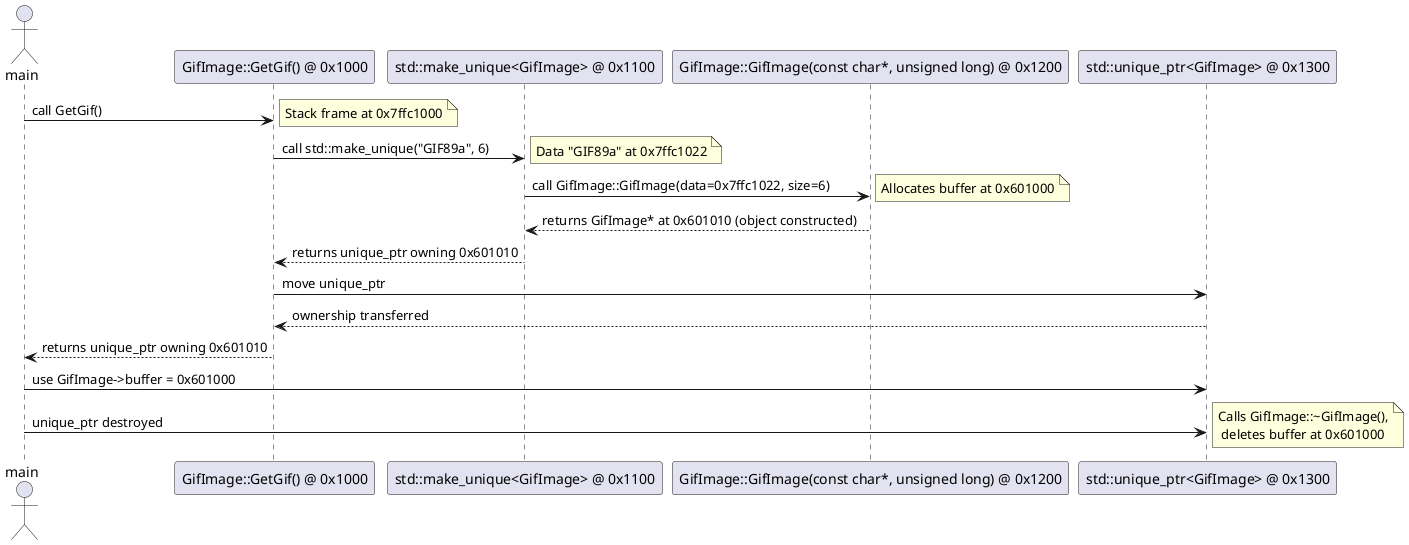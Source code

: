 @startuml
actor main
participant "GifImage::GetGif() @ 0x1000" as GetGif
participant "std::make_unique<GifImage> @ 0x1100" as MakeUnique
participant "GifImage::GifImage(const char*, unsigned long) @ 0x1200" as GifCtor
participant "std::unique_ptr<GifImage> @ 0x1300" as UniquePtr

main -> GetGif : call GetGif()  
note right: Stack frame at 0x7ffc1000  
GetGif -> MakeUnique : call std::make_unique("GIF89a", 6)  
note right: Data "GIF89a" at 0x7ffc1022  
MakeUnique -> GifCtor : call GifImage::GifImage(data=0x7ffc1022, size=6)  
note right: Allocates buffer at 0x601000  
GifCtor --> MakeUnique : returns GifImage* at 0x601010 (object constructed)  
MakeUnique --> GetGif : returns unique_ptr owning 0x601010  
GetGif -> UniquePtr : move unique_ptr  
UniquePtr --> GetGif : ownership transferred  
GetGif --> main : returns unique_ptr owning 0x601010

main -> UniquePtr : use GifImage->buffer = 0x601000  
main -> UniquePtr : unique_ptr destroyed  
note right: Calls GifImage::~GifImage(),\n deletes buffer at 0x601000

@enduml



